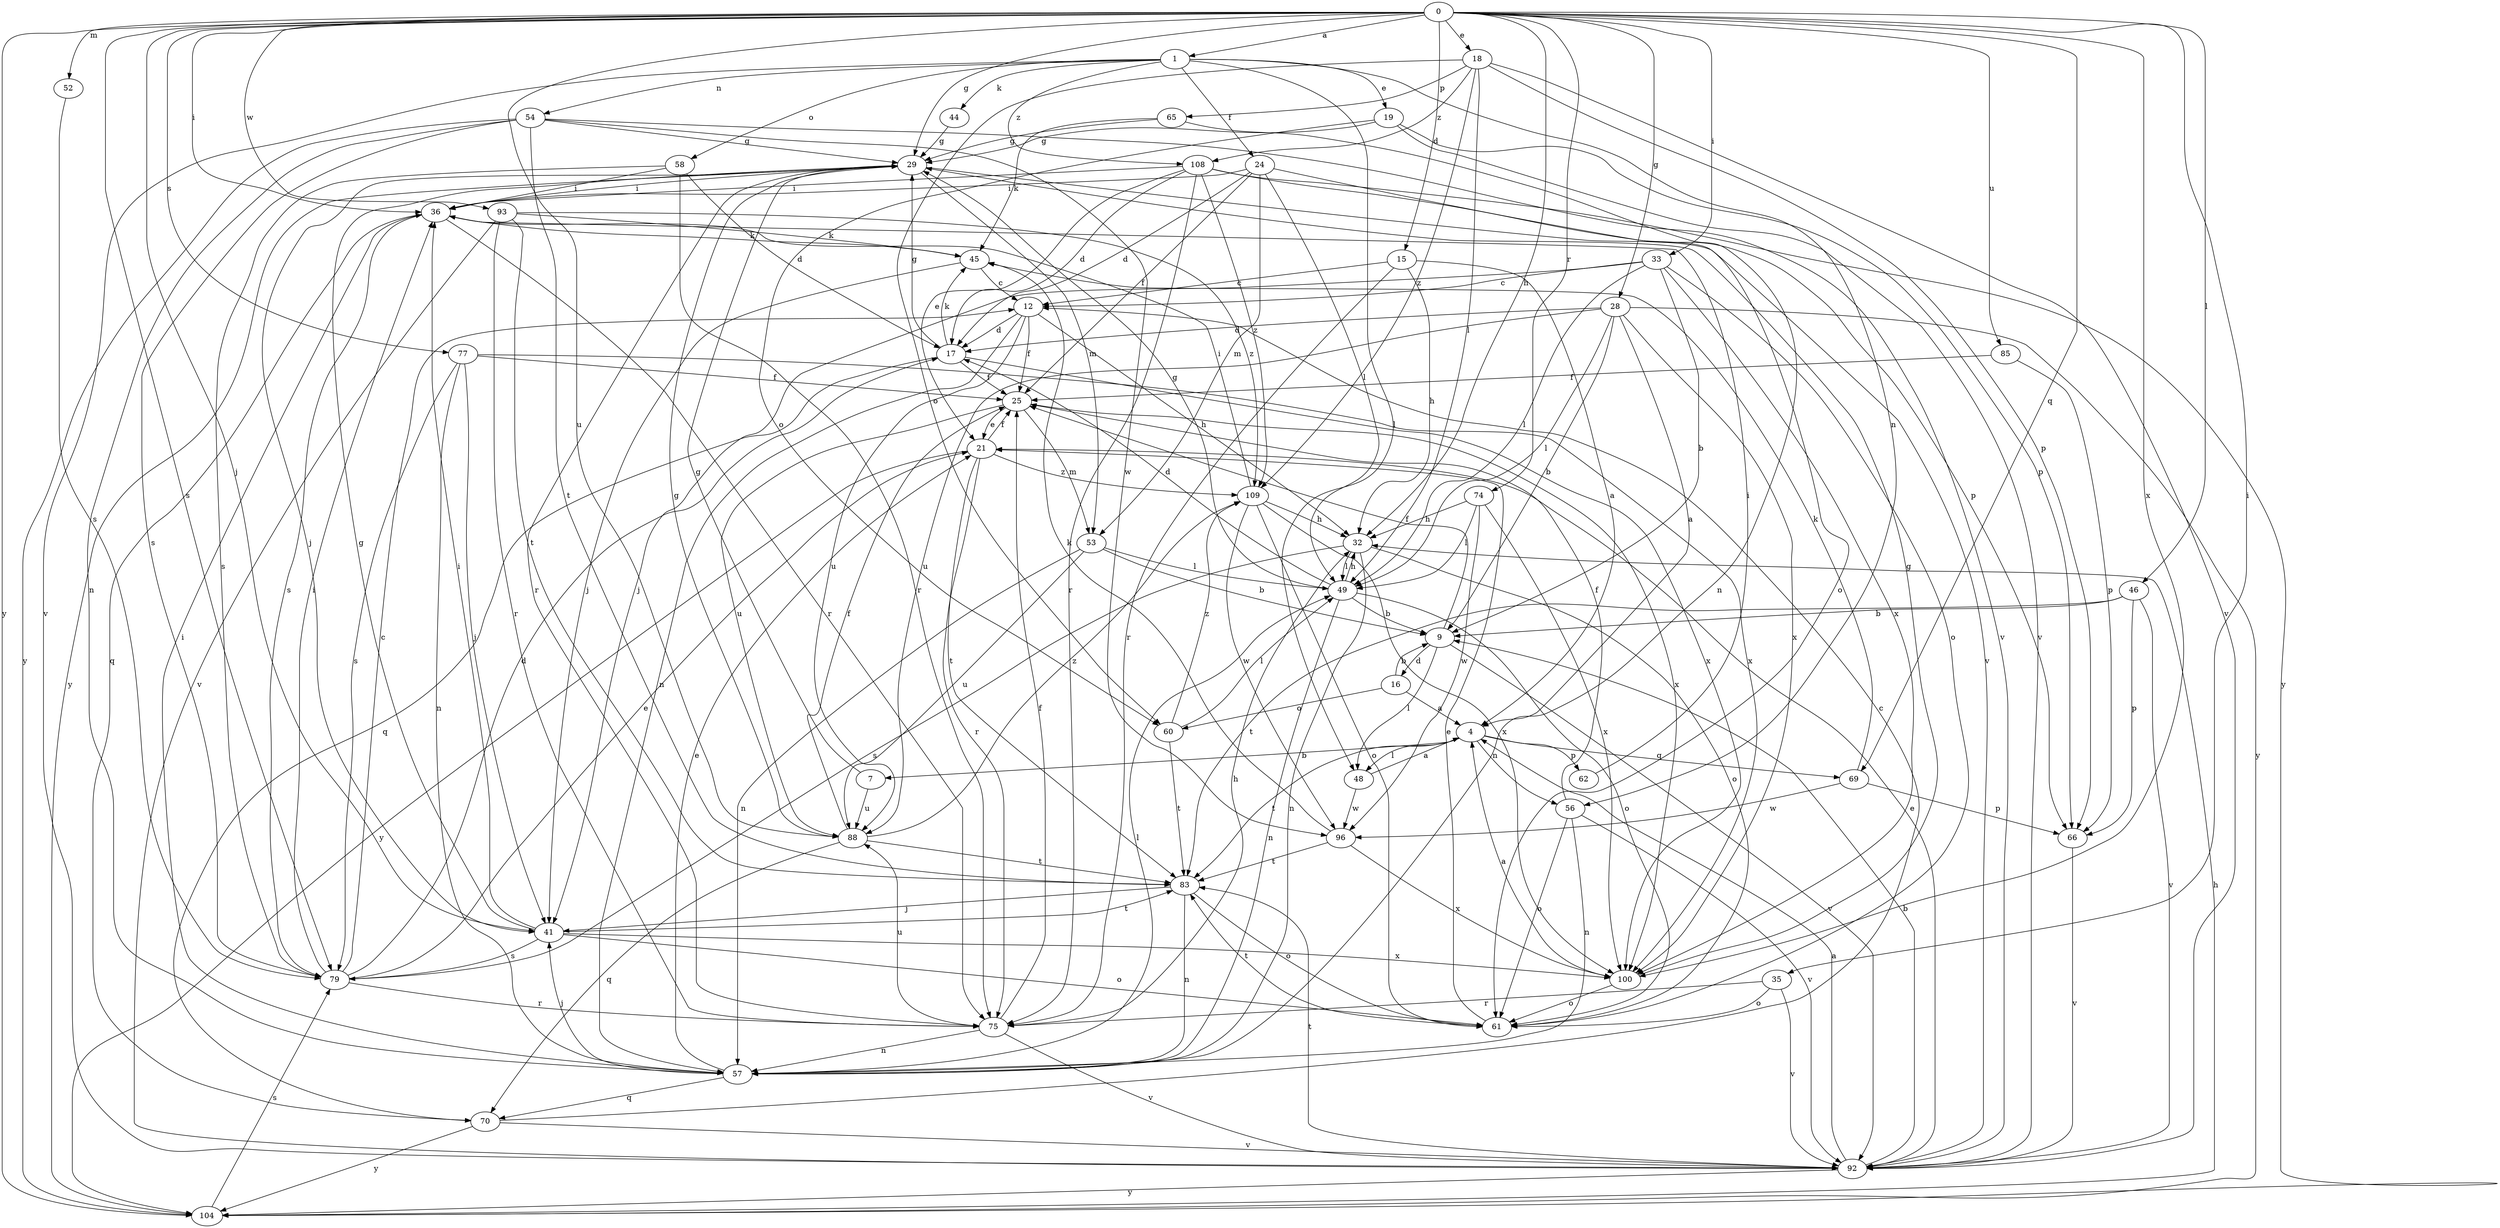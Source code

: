 strict digraph  {
0;
1;
4;
7;
9;
12;
15;
16;
17;
18;
19;
21;
24;
25;
28;
29;
32;
33;
35;
36;
41;
44;
45;
46;
48;
49;
52;
53;
54;
56;
57;
58;
60;
61;
62;
65;
66;
69;
70;
74;
75;
77;
79;
83;
85;
88;
92;
93;
96;
100;
104;
108;
109;
0 -> 1  [label=a];
0 -> 15  [label=d];
0 -> 18  [label=e];
0 -> 28  [label=g];
0 -> 29  [label=g];
0 -> 32  [label=h];
0 -> 33  [label=i];
0 -> 35  [label=i];
0 -> 36  [label=i];
0 -> 41  [label=j];
0 -> 46  [label=l];
0 -> 52  [label=m];
0 -> 69  [label=q];
0 -> 74  [label=r];
0 -> 77  [label=s];
0 -> 79  [label=s];
0 -> 85  [label=u];
0 -> 88  [label=u];
0 -> 93  [label=w];
0 -> 100  [label=x];
0 -> 104  [label=y];
1 -> 19  [label=e];
1 -> 24  [label=f];
1 -> 44  [label=k];
1 -> 48  [label=l];
1 -> 54  [label=n];
1 -> 56  [label=n];
1 -> 58  [label=o];
1 -> 92  [label=v];
1 -> 108  [label=z];
4 -> 7  [label=b];
4 -> 48  [label=l];
4 -> 56  [label=n];
4 -> 62  [label=p];
4 -> 69  [label=q];
4 -> 83  [label=t];
7 -> 29  [label=g];
7 -> 88  [label=u];
9 -> 16  [label=d];
9 -> 25  [label=f];
9 -> 48  [label=l];
9 -> 92  [label=v];
12 -> 17  [label=d];
12 -> 25  [label=f];
12 -> 32  [label=h];
12 -> 57  [label=n];
12 -> 88  [label=u];
15 -> 4  [label=a];
15 -> 12  [label=c];
15 -> 32  [label=h];
15 -> 75  [label=r];
16 -> 4  [label=a];
16 -> 9  [label=b];
16 -> 60  [label=o];
17 -> 25  [label=f];
17 -> 29  [label=g];
17 -> 45  [label=k];
17 -> 70  [label=q];
17 -> 100  [label=x];
18 -> 49  [label=l];
18 -> 60  [label=o];
18 -> 65  [label=p];
18 -> 66  [label=p];
18 -> 92  [label=v];
18 -> 108  [label=z];
18 -> 109  [label=z];
19 -> 29  [label=g];
19 -> 60  [label=o];
19 -> 66  [label=p];
19 -> 92  [label=v];
21 -> 25  [label=f];
21 -> 75  [label=r];
21 -> 83  [label=t];
21 -> 104  [label=y];
21 -> 109  [label=z];
24 -> 17  [label=d];
24 -> 25  [label=f];
24 -> 36  [label=i];
24 -> 49  [label=l];
24 -> 53  [label=m];
24 -> 61  [label=o];
25 -> 21  [label=e];
25 -> 53  [label=m];
25 -> 88  [label=u];
25 -> 100  [label=x];
28 -> 4  [label=a];
28 -> 9  [label=b];
28 -> 17  [label=d];
28 -> 49  [label=l];
28 -> 88  [label=u];
28 -> 100  [label=x];
28 -> 104  [label=y];
29 -> 36  [label=i];
29 -> 41  [label=j];
29 -> 53  [label=m];
29 -> 75  [label=r];
29 -> 92  [label=v];
29 -> 104  [label=y];
32 -> 49  [label=l];
32 -> 57  [label=n];
32 -> 61  [label=o];
32 -> 79  [label=s];
33 -> 9  [label=b];
33 -> 12  [label=c];
33 -> 41  [label=j];
33 -> 49  [label=l];
33 -> 61  [label=o];
33 -> 100  [label=x];
35 -> 61  [label=o];
35 -> 75  [label=r];
35 -> 92  [label=v];
36 -> 45  [label=k];
36 -> 70  [label=q];
36 -> 75  [label=r];
36 -> 79  [label=s];
41 -> 29  [label=g];
41 -> 36  [label=i];
41 -> 61  [label=o];
41 -> 79  [label=s];
41 -> 83  [label=t];
41 -> 100  [label=x];
44 -> 29  [label=g];
45 -> 12  [label=c];
45 -> 41  [label=j];
46 -> 9  [label=b];
46 -> 66  [label=p];
46 -> 83  [label=t];
46 -> 92  [label=v];
48 -> 4  [label=a];
48 -> 96  [label=w];
49 -> 9  [label=b];
49 -> 17  [label=d];
49 -> 29  [label=g];
49 -> 32  [label=h];
49 -> 57  [label=n];
49 -> 61  [label=o];
52 -> 79  [label=s];
53 -> 9  [label=b];
53 -> 49  [label=l];
53 -> 57  [label=n];
53 -> 88  [label=u];
54 -> 29  [label=g];
54 -> 57  [label=n];
54 -> 79  [label=s];
54 -> 83  [label=t];
54 -> 92  [label=v];
54 -> 96  [label=w];
54 -> 104  [label=y];
56 -> 25  [label=f];
56 -> 57  [label=n];
56 -> 61  [label=o];
56 -> 92  [label=v];
57 -> 21  [label=e];
57 -> 36  [label=i];
57 -> 41  [label=j];
57 -> 49  [label=l];
57 -> 70  [label=q];
58 -> 17  [label=d];
58 -> 36  [label=i];
58 -> 75  [label=r];
58 -> 79  [label=s];
60 -> 49  [label=l];
60 -> 83  [label=t];
60 -> 109  [label=z];
61 -> 21  [label=e];
61 -> 83  [label=t];
62 -> 36  [label=i];
65 -> 29  [label=g];
65 -> 45  [label=k];
65 -> 57  [label=n];
66 -> 92  [label=v];
69 -> 45  [label=k];
69 -> 66  [label=p];
69 -> 96  [label=w];
70 -> 12  [label=c];
70 -> 92  [label=v];
70 -> 104  [label=y];
74 -> 32  [label=h];
74 -> 49  [label=l];
74 -> 96  [label=w];
74 -> 100  [label=x];
75 -> 25  [label=f];
75 -> 32  [label=h];
75 -> 57  [label=n];
75 -> 88  [label=u];
75 -> 92  [label=v];
77 -> 25  [label=f];
77 -> 41  [label=j];
77 -> 57  [label=n];
77 -> 79  [label=s];
77 -> 100  [label=x];
79 -> 12  [label=c];
79 -> 17  [label=d];
79 -> 21  [label=e];
79 -> 36  [label=i];
79 -> 75  [label=r];
83 -> 41  [label=j];
83 -> 57  [label=n];
83 -> 61  [label=o];
85 -> 25  [label=f];
85 -> 66  [label=p];
88 -> 25  [label=f];
88 -> 29  [label=g];
88 -> 70  [label=q];
88 -> 83  [label=t];
88 -> 109  [label=z];
92 -> 4  [label=a];
92 -> 9  [label=b];
92 -> 21  [label=e];
92 -> 83  [label=t];
92 -> 104  [label=y];
93 -> 45  [label=k];
93 -> 75  [label=r];
93 -> 83  [label=t];
93 -> 92  [label=v];
93 -> 109  [label=z];
96 -> 45  [label=k];
96 -> 83  [label=t];
96 -> 100  [label=x];
100 -> 4  [label=a];
100 -> 29  [label=g];
100 -> 61  [label=o];
104 -> 32  [label=h];
104 -> 79  [label=s];
108 -> 17  [label=d];
108 -> 21  [label=e];
108 -> 36  [label=i];
108 -> 66  [label=p];
108 -> 75  [label=r];
108 -> 104  [label=y];
108 -> 109  [label=z];
109 -> 32  [label=h];
109 -> 36  [label=i];
109 -> 61  [label=o];
109 -> 96  [label=w];
109 -> 100  [label=x];
}
